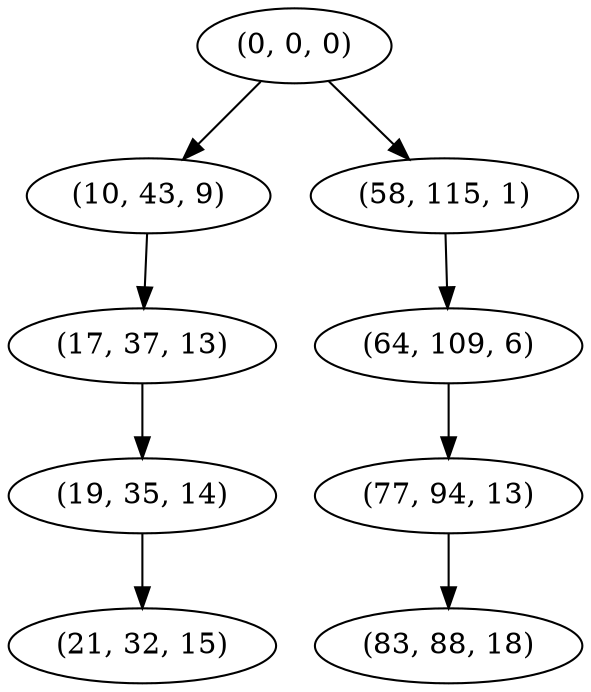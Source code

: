 digraph tree {
    "(0, 0, 0)";
    "(10, 43, 9)";
    "(17, 37, 13)";
    "(19, 35, 14)";
    "(21, 32, 15)";
    "(58, 115, 1)";
    "(64, 109, 6)";
    "(77, 94, 13)";
    "(83, 88, 18)";
    "(0, 0, 0)" -> "(10, 43, 9)";
    "(0, 0, 0)" -> "(58, 115, 1)";
    "(10, 43, 9)" -> "(17, 37, 13)";
    "(17, 37, 13)" -> "(19, 35, 14)";
    "(19, 35, 14)" -> "(21, 32, 15)";
    "(58, 115, 1)" -> "(64, 109, 6)";
    "(64, 109, 6)" -> "(77, 94, 13)";
    "(77, 94, 13)" -> "(83, 88, 18)";
}
